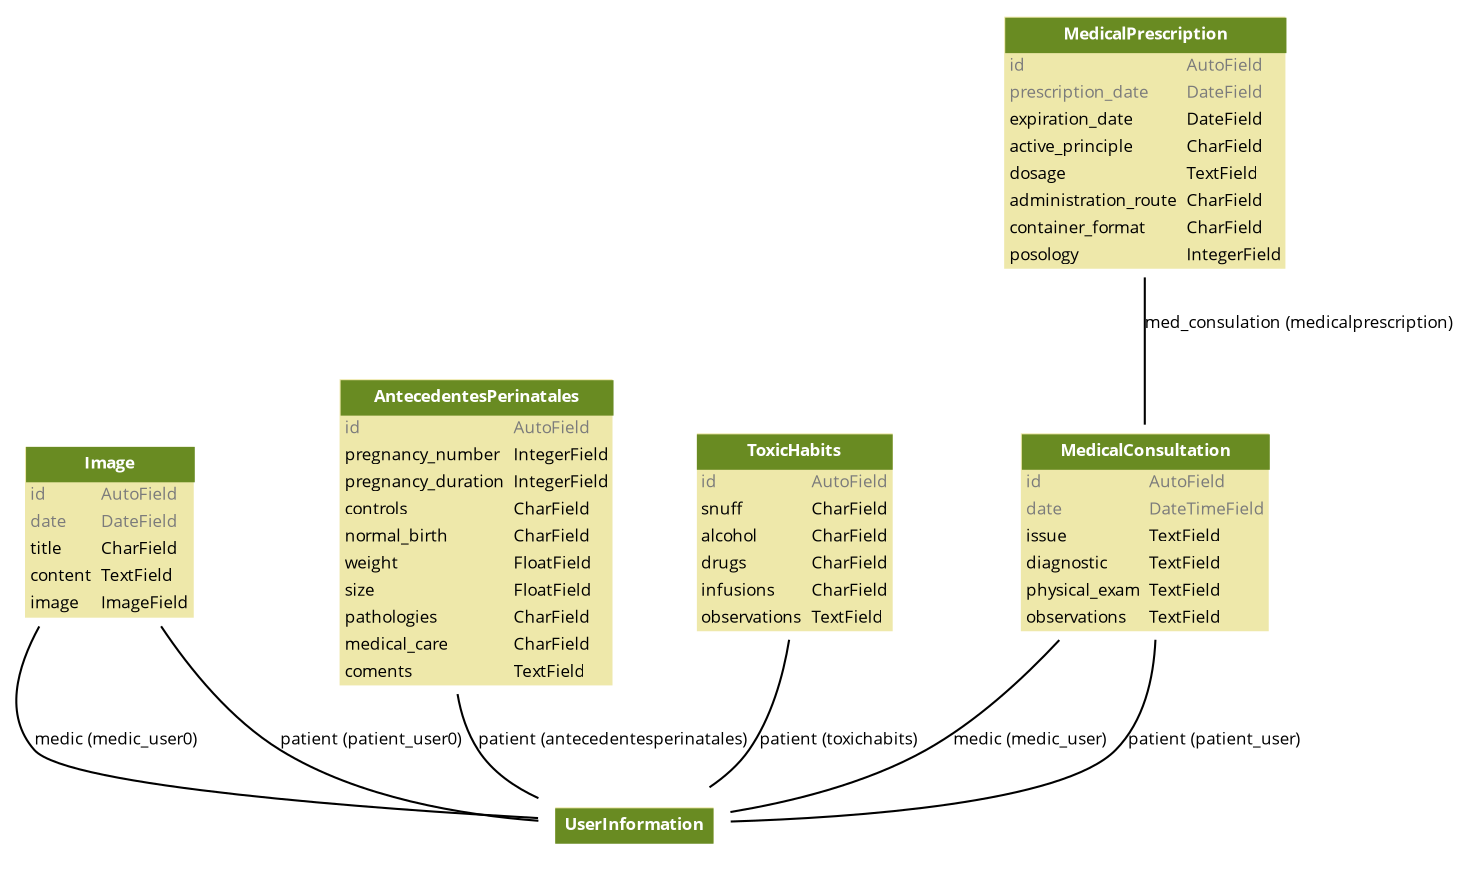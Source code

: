 
digraph name {
  fontname = "Open Sans"
  fontsize = 8

  node [
    fontname = "Open Sans"
    fontsize = 8
    shape = "plaintext"
  ]
  edge [
    fontname = "Open Sans"
    fontsize = 8
  ]


GestionTurnos_models_MedicalConsultation [label=<
    <TABLE BGCOLOR="palegoldenrod" BORDER="0" CELLBORDER="0" CELLSPACING="0">
     <TR><TD COLSPAN="2" CELLPADDING="4" ALIGN="CENTER" BGCOLOR="olivedrab4"
     ><FONT FACE="Open Sans Bold" COLOR="white"
     >MedicalConsultation</FONT></TD></TR>
    
        
        <TR><TD ALIGN="LEFT" BORDER="0"
        ><FONT COLOR="#7B7B7B" FACE="Open Sans">id</FONT
        ></TD>
        <TD ALIGN="LEFT"
        ><FONT COLOR="#7B7B7B" FACE="Open Sans">AutoField</FONT
        ></TD></TR>
        
        <TR><TD ALIGN="LEFT" BORDER="0"
        ><FONT COLOR="#7B7B7B" FACE="Open Sans">date</FONT
        ></TD>
        <TD ALIGN="LEFT"
        ><FONT COLOR="#7B7B7B" FACE="Open Sans">DateTimeField</FONT
        ></TD></TR>
        
        <TR><TD ALIGN="LEFT" BORDER="0"
        ><FONT FACE="Open Sans">issue</FONT
        ></TD>
        <TD ALIGN="LEFT"
        ><FONT FACE="Open Sans">TextField</FONT
        ></TD></TR>
        
        <TR><TD ALIGN="LEFT" BORDER="0"
        ><FONT FACE="Open Sans">diagnostic</FONT
        ></TD>
        <TD ALIGN="LEFT"
        ><FONT FACE="Open Sans">TextField</FONT
        ></TD></TR>
        
        <TR><TD ALIGN="LEFT" BORDER="0"
        ><FONT FACE="Open Sans">physical_exam</FONT
        ></TD>
        <TD ALIGN="LEFT"
        ><FONT FACE="Open Sans">TextField</FONT
        ></TD></TR>
        
        <TR><TD ALIGN="LEFT" BORDER="0"
        ><FONT FACE="Open Sans">observations</FONT
        ></TD>
        <TD ALIGN="LEFT"
        ><FONT FACE="Open Sans">TextField</FONT
        ></TD></TR>
        
    
    </TABLE>
    >]

    GestionTurnos_models_MedicalPrescription [label=<
    <TABLE BGCOLOR="palegoldenrod" BORDER="0" CELLBORDER="0" CELLSPACING="0">
     <TR><TD COLSPAN="2" CELLPADDING="4" ALIGN="CENTER" BGCOLOR="olivedrab4"
     ><FONT FACE="Open Sans Bold" COLOR="white"
     >MedicalPrescription</FONT></TD></TR>
    
        
        <TR><TD ALIGN="LEFT" BORDER="0"
        ><FONT COLOR="#7B7B7B" FACE="Open Sans">id</FONT
        ></TD>
        <TD ALIGN="LEFT"
        ><FONT COLOR="#7B7B7B" FACE="Open Sans">AutoField</FONT
        ></TD></TR>
        
        <TR><TD ALIGN="LEFT" BORDER="0"
        ><FONT COLOR="#7B7B7B" FACE="Open Sans">prescription_date</FONT
        ></TD>
        <TD ALIGN="LEFT"
        ><FONT COLOR="#7B7B7B" FACE="Open Sans">DateField</FONT
        ></TD></TR>
        
        <TR><TD ALIGN="LEFT" BORDER="0"
        ><FONT FACE="Open Sans">expiration_date</FONT
        ></TD>
        <TD ALIGN="LEFT"
        ><FONT FACE="Open Sans">DateField</FONT
        ></TD></TR>
        
        <TR><TD ALIGN="LEFT" BORDER="0"
        ><FONT FACE="Open Sans">active_principle</FONT
        ></TD>
        <TD ALIGN="LEFT"
        ><FONT FACE="Open Sans">CharField</FONT
        ></TD></TR>
        
        <TR><TD ALIGN="LEFT" BORDER="0"
        ><FONT FACE="Open Sans">dosage</FONT
        ></TD>
        <TD ALIGN="LEFT"
        ><FONT FACE="Open Sans">TextField</FONT
        ></TD></TR>
        
        <TR><TD ALIGN="LEFT" BORDER="0"
        ><FONT FACE="Open Sans">administration_route</FONT
        ></TD>
        <TD ALIGN="LEFT"
        ><FONT FACE="Open Sans">CharField</FONT
        ></TD></TR>
        
        <TR><TD ALIGN="LEFT" BORDER="0"
        ><FONT FACE="Open Sans">container_format</FONT
        ></TD>
        <TD ALIGN="LEFT"
        ><FONT FACE="Open Sans">CharField</FONT
        ></TD></TR>
        
        <TR><TD ALIGN="LEFT" BORDER="0"
        ><FONT FACE="Open Sans">posology</FONT
        ></TD>
        <TD ALIGN="LEFT"
        ><FONT FACE="Open Sans">IntegerField</FONT
        ></TD></TR>
        
    
    </TABLE>
    >]

	GestionTurnos_models_MedicalConsultation -> django_contrib_auth_models_User
	 [label="medic (medic_user)"] [arrowhead=none, arrowtail=dot];

	GestionTurnos_models_MedicalConsultation -> django_contrib_auth_models_User
	 [label="patient (patient_user)"] [arrowhead=none, arrowtail=dot];

	GestionTurnos_models_MedicalPrescription -> GestionTurnos_models_MedicalConsultation
	 [label="med_consulation (medicalprescription)"] [arrowhead=none, arrowtail=dot];

    HistoriaClinica_models_Image [label=<
    <TABLE BGCOLOR="palegoldenrod" BORDER="0" CELLBORDER="0" CELLSPACING="0">
     <TR><TD COLSPAN="2" CELLPADDING="4" ALIGN="CENTER" BGCOLOR="olivedrab4"
     ><FONT FACE="Open Sans Bold" COLOR="white"
     >Image</FONT></TD></TR>
    
        
        <TR><TD ALIGN="LEFT" BORDER="0"
        ><FONT COLOR="#7B7B7B" FACE="Open Sans">id</FONT
        ></TD>
        <TD ALIGN="LEFT"
        ><FONT COLOR="#7B7B7B" FACE="Open Sans">AutoField</FONT
        ></TD></TR>
        
        <TR><TD ALIGN="LEFT" BORDER="0"
        ><FONT COLOR="#7B7B7B" FACE="Open Sans">date</FONT
        ></TD>
        <TD ALIGN="LEFT"
        ><FONT COLOR="#7B7B7B" FACE="Open Sans">DateField</FONT
        ></TD></TR>
        
        <TR><TD ALIGN="LEFT" BORDER="0"
        ><FONT FACE="Open Sans">title</FONT
        ></TD>
        <TD ALIGN="LEFT"
        ><FONT FACE="Open Sans">CharField</FONT
        ></TD></TR>
        
        <TR><TD ALIGN="LEFT" BORDER="0"
        ><FONT FACE="Open Sans">content</FONT
        ></TD>
        <TD ALIGN="LEFT"
        ><FONT FACE="Open Sans">TextField</FONT
        ></TD></TR>
        
        <TR><TD ALIGN="LEFT" BORDER="0"
        ><FONT FACE="Open Sans">image</FONT
        ></TD>
        <TD ALIGN="LEFT"
        ><FONT FACE="Open Sans">ImageField</FONT
        ></TD></TR>
        
    
    </TABLE>
    >]

  
    HistoriaClinica_models_AntecedentesPerinatales [label=<
    <TABLE BGCOLOR="palegoldenrod" BORDER="0" CELLBORDER="0" CELLSPACING="0">
     <TR><TD COLSPAN="2" CELLPADDING="4" ALIGN="CENTER" BGCOLOR="olivedrab4"
     ><FONT FACE="Open Sans Bold" COLOR="white"
     >AntecedentesPerinatales</FONT></TD></TR>
    
        
        <TR><TD ALIGN="LEFT" BORDER="0"
        ><FONT COLOR="#7B7B7B" FACE="Open Sans">id</FONT
        ></TD>
        <TD ALIGN="LEFT"
        ><FONT COLOR="#7B7B7B" FACE="Open Sans">AutoField</FONT
        ></TD></TR>
        
        <TR><TD ALIGN="LEFT" BORDER="0"
        ><FONT FACE="Open Sans">pregnancy_number</FONT
        ></TD>
        <TD ALIGN="LEFT"
        ><FONT FACE="Open Sans">IntegerField</FONT
        ></TD></TR>
        
        <TR><TD ALIGN="LEFT" BORDER="0"
        ><FONT FACE="Open Sans">pregnancy_duration</FONT
        ></TD>
        <TD ALIGN="LEFT"
        ><FONT FACE="Open Sans">IntegerField</FONT
        ></TD></TR>
        
        <TR><TD ALIGN="LEFT" BORDER="0"
        ><FONT FACE="Open Sans">controls</FONT
        ></TD>
        <TD ALIGN="LEFT"
        ><FONT FACE="Open Sans">CharField</FONT
        ></TD></TR>
        
        <TR><TD ALIGN="LEFT" BORDER="0"
        ><FONT FACE="Open Sans">normal_birth</FONT
        ></TD>
        <TD ALIGN="LEFT"
        ><FONT FACE="Open Sans">CharField</FONT
        ></TD></TR>
        
        <TR><TD ALIGN="LEFT" BORDER="0"
        ><FONT FACE="Open Sans">weight</FONT
        ></TD>
        <TD ALIGN="LEFT"
        ><FONT FACE="Open Sans">FloatField</FONT
        ></TD></TR>
        
        <TR><TD ALIGN="LEFT" BORDER="0"
        ><FONT FACE="Open Sans">size</FONT
        ></TD>
        <TD ALIGN="LEFT"
        ><FONT FACE="Open Sans">FloatField</FONT
        ></TD></TR>
        
        <TR><TD ALIGN="LEFT" BORDER="0"
        ><FONT FACE="Open Sans">pathologies</FONT
        ></TD>
        <TD ALIGN="LEFT"
        ><FONT FACE="Open Sans">CharField</FONT
        ></TD></TR>
        
        <TR><TD ALIGN="LEFT" BORDER="0"
        ><FONT FACE="Open Sans">medical_care</FONT
        ></TD>
        <TD ALIGN="LEFT"
        ><FONT FACE="Open Sans">CharField</FONT
        ></TD></TR>
        
        <TR><TD ALIGN="LEFT" BORDER="0"
        ><FONT FACE="Open Sans">coments</FONT
        ></TD>
        <TD ALIGN="LEFT"
        ><FONT FACE="Open Sans">TextField</FONT
        ></TD></TR>
        
    
    </TABLE>
    >]


    HistoriaClinica_models_ToxicHabits [label=<
    <TABLE BGCOLOR="palegoldenrod" BORDER="0" CELLBORDER="0" CELLSPACING="0">
     <TR><TD COLSPAN="2" CELLPADDING="4" ALIGN="CENTER" BGCOLOR="olivedrab4"
     ><FONT FACE="Open Sans Bold" COLOR="white"
     >ToxicHabits</FONT></TD></TR>
    
        
        <TR><TD ALIGN="LEFT" BORDER="0"
        ><FONT COLOR="#7B7B7B" FACE="Open Sans">id</FONT
        ></TD>
        <TD ALIGN="LEFT"
        ><FONT COLOR="#7B7B7B" FACE="Open Sans">AutoField</FONT
        ></TD></TR>
        
        <TR><TD ALIGN="LEFT" BORDER="0"
        ><FONT FACE="Open Sans">snuff</FONT
        ></TD>
        <TD ALIGN="LEFT"
        ><FONT FACE="Open Sans">CharField</FONT
        ></TD></TR>
        
        <TR><TD ALIGN="LEFT" BORDER="0"
        ><FONT FACE="Open Sans">alcohol</FONT
        ></TD>
        <TD ALIGN="LEFT"
        ><FONT FACE="Open Sans">CharField</FONT
        ></TD></TR>
        
        <TR><TD ALIGN="LEFT" BORDER="0"
        ><FONT FACE="Open Sans">drugs</FONT
        ></TD>
        <TD ALIGN="LEFT"
        ><FONT FACE="Open Sans">CharField</FONT
        ></TD></TR>
        
        <TR><TD ALIGN="LEFT" BORDER="0"
        ><FONT FACE="Open Sans">infusions</FONT
        ></TD>
        <TD ALIGN="LEFT"
        ><FONT FACE="Open Sans">CharField</FONT
        ></TD></TR>
        
        <TR><TD ALIGN="LEFT" BORDER="0"
        ><FONT FACE="Open Sans">observations</FONT
        ></TD>
        <TD ALIGN="LEFT"
        ><FONT FACE="Open Sans">TextField</FONT
        ></TD></TR>
        
    
    </TABLE>
    >]
        
  
  django_contrib_auth_models_User [label=<
      <TABLE BGCOLOR="palegoldenrod" BORDER="0" CELLBORDER="0" CELLSPACING="0">
      <TR><TD COLSPAN="2" CELLPADDING="4" ALIGN="CENTER" BGCOLOR="olivedrab4"
      ><FONT FACE="Open Sans Bold" COLOR="white"
	  >User</FONT></TD></TR>
      </TABLE>
      >]
  
  HistoriaClinica_models_Image -> django_contrib_auth_models_User
  [label="medic (medic_user0)"] [arrowhead=none, arrowtail=dot];
  
  
  django_contrib_auth_models_User [label=<
      <TABLE BGCOLOR="palegoldenrod" BORDER="0" CELLBORDER="0" CELLSPACING="0">
      <TR><TD COLSPAN="2" CELLPADDING="4" ALIGN="CENTER" BGCOLOR="olivedrab4"
      ><FONT FACE="Open Sans Bold" COLOR="white"
      >User</FONT></TD></TR>
      </TABLE>
      >]
  
  HistoriaClinica_models_Image -> django_contrib_auth_models_User
  [label="patient (patient_user0)"] [arrowhead=none, arrowtail=dot];
  

  
  
  django_contrib_auth_models_User [label=<
      <TABLE BGCOLOR="palegoldenrod" BORDER="0" CELLBORDER="0" CELLSPACING="0">
      <TR><TD COLSPAN="2" CELLPADDING="4" ALIGN="CENTER" BGCOLOR="olivedrab4"
      ><FONT FACE="Open Sans Bold" COLOR="white"
      >User</FONT></TD></TR>
      </TABLE>
      >]
  
  
  
  
  HistoriaClinica_models_AntecedentesPerinatales -> django_contrib_auth_models_User
  [label="patient (antecedentesperinatales)"] [arrowhead=none, arrowtail=dot];
  

  
  
  django_contrib_auth_models_User [label=<
      <TABLE BGCOLOR="palegoldenrod" BORDER="0" CELLBORDER="0" CELLSPACING="0">
      <TR><TD COLSPAN="2" CELLPADDING="4" ALIGN="CENTER" BGCOLOR="olivedrab4"
      ><FONT FACE="Open Sans Bold" COLOR="white"
      >User</FONT></TD></TR>
      </TABLE>
      >]
  
  HistoriaClinica_models_ToxicHabits -> django_contrib_auth_models_User
  [label="patient (toxichabits)"] [arrowhead=none, arrowtail=dot];
  

  
  
  django_contrib_auth_models_User [label=<
      <TABLE BGCOLOR="palegoldenrod" BORDER="0" CELLBORDER="0" CELLSPACING="0">
      <TR><TD COLSPAN="2" CELLPADDING="4" ALIGN="CENTER" BGCOLOR="olivedrab4"
      ><FONT FACE="Open Sans Bold" COLOR="white"
      >User</FONT></TD></TR>
      </TABLE>
      >]
  
  django_contrib_auth_models_User [label=<
      <TABLE BGCOLOR="palegoldenrod" BORDER="0" CELLBORDER="0" CELLSPACING="0">
      <TR><TD COLSPAN="2" CELLPADDING="4" ALIGN="CENTER" BGCOLOR="olivedrab4"
      ><FONT FACE="Open Sans Bold" COLOR="white"
      >User</FONT></TD></TR>
      </TABLE>
      >]
  
  
  django_contrib_auth_models_User [label=<
      <TABLE BGCOLOR="palegoldenrod" BORDER="0" CELLBORDER="0" CELLSPACING="0">
      <TR><TD COLSPAN="2" CELLPADDING="4" ALIGN="CENTER" BGCOLOR="olivedrab4"
      ><FONT FACE="Open Sans Bold" COLOR="white"
      >User</FONT></TD></TR>
      </TABLE>
      >]
  
  
  django_contrib_auth_models_User [label=<
      <TABLE BGCOLOR="palegoldenrod" BORDER="0" CELLBORDER="0" CELLSPACING="0">
      <TR><TD COLSPAN="2" CELLPADDING="4" ALIGN="CENTER" BGCOLOR="olivedrab4"
      ><FONT FACE="Open Sans Bold" COLOR="white"
      >User</FONT></TD></TR>
      </TABLE>
      >]
  
  
  django_contrib_auth_models_User [label=<
      <TABLE BGCOLOR="palegoldenrod" BORDER="0" CELLBORDER="0" CELLSPACING="0">
      <TR><TD COLSPAN="2" CELLPADDING="4" ALIGN="CENTER" BGCOLOR="olivedrab4"
      ><FONT FACE="Open Sans Bold" COLOR="white"
      >User</FONT></TD></TR>
      </TABLE>
      >]
  
  
  django_contrib_auth_models_User [label=<
      <TABLE BGCOLOR="palegoldenrod" BORDER="0" CELLBORDER="0" CELLSPACING="0">
      <TR><TD COLSPAN="2" CELLPADDING="4" ALIGN="CENTER" BGCOLOR="olivedrab4"
      ><FONT FACE="Open Sans Bold" COLOR="white"
      >User</FONT></TD></TR>
      </TABLE>
      >]
  
  
  
  django_contrib_auth_models_User [label=<
      <TABLE BGCOLOR="palegoldenrod" BORDER="0" CELLBORDER="0" CELLSPACING="0">
      <TR><TD COLSPAN="2" CELLPADDING="4" ALIGN="CENTER" BGCOLOR="olivedrab4"
      ><FONT FACE="Open Sans Bold" COLOR="white"
      >UserInformation</FONT></TD></TR>
      </TABLE>
      >]
    

}

